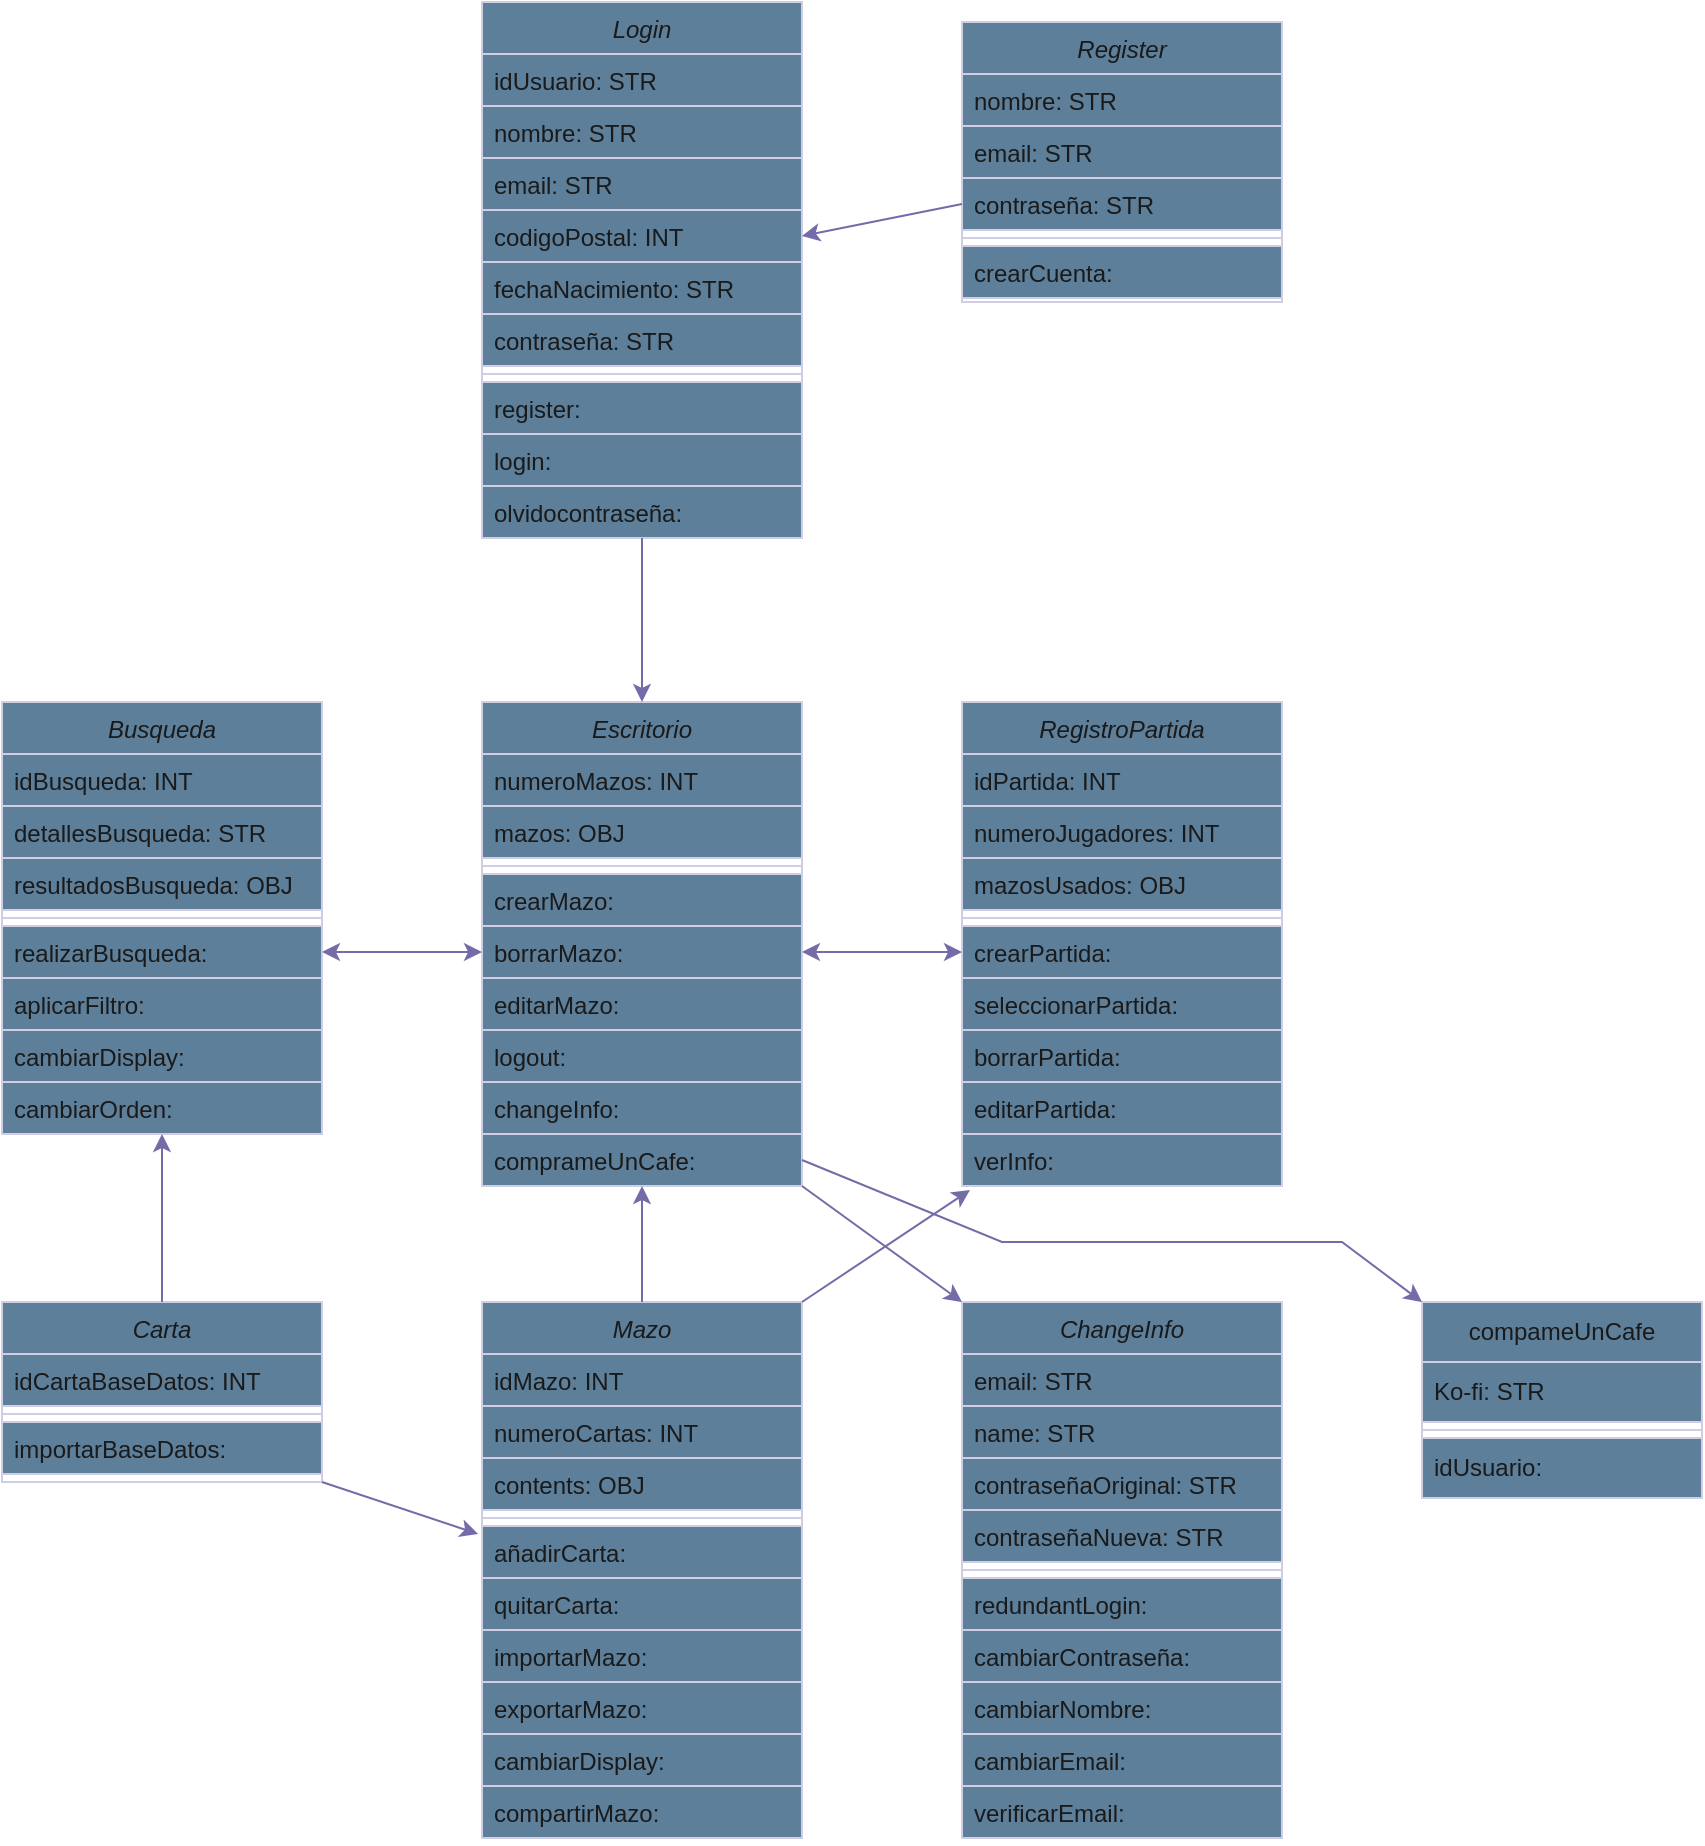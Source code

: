 <mxfile version="24.2.3" type="device">
  <diagram id="C5RBs43oDa-KdzZeNtuy" name="Page-1">
    <mxGraphModel dx="2868" dy="2677" grid="1" gridSize="10" guides="1" tooltips="1" connect="1" arrows="1" fold="1" page="1" pageScale="1" pageWidth="827" pageHeight="1169" math="0" shadow="0">
      <root>
        <mxCell id="WIyWlLk6GJQsqaUBKTNV-0" />
        <mxCell id="WIyWlLk6GJQsqaUBKTNV-1" parent="WIyWlLk6GJQsqaUBKTNV-0" />
        <mxCell id="zkfFHV4jXpPFQw0GAbJ--0" value="Mazo" style="swimlane;fontStyle=2;align=center;verticalAlign=top;childLayout=stackLayout;horizontal=1;startSize=26;horizontalStack=0;resizeParent=1;resizeLast=0;collapsible=1;marginBottom=0;rounded=0;shadow=0;strokeWidth=1;fillColor=#5D7F99;strokeColor=#D0CEE2;labelBackgroundColor=none;fontColor=#1A1A1A;" parent="WIyWlLk6GJQsqaUBKTNV-1" vertex="1">
          <mxGeometry x="330" y="640" width="160" height="268" as="geometry">
            <mxRectangle x="230" y="140" width="160" height="26" as="alternateBounds" />
          </mxGeometry>
        </mxCell>
        <mxCell id="zkfFHV4jXpPFQw0GAbJ--1" value="idMazo: INT" style="text;align=left;verticalAlign=top;spacingLeft=4;spacingRight=4;overflow=hidden;rotatable=0;points=[[0,0.5],[1,0.5]];portConstraint=eastwest;fillColor=#5D7F99;strokeColor=#D0CEE2;labelBackgroundColor=none;fontColor=#1A1A1A;" parent="zkfFHV4jXpPFQw0GAbJ--0" vertex="1">
          <mxGeometry y="26" width="160" height="26" as="geometry" />
        </mxCell>
        <mxCell id="zkfFHV4jXpPFQw0GAbJ--2" value="numeroCartas: INT" style="text;align=left;verticalAlign=top;spacingLeft=4;spacingRight=4;overflow=hidden;rotatable=0;points=[[0,0.5],[1,0.5]];portConstraint=eastwest;rounded=0;shadow=0;html=0;fillColor=#5D7F99;strokeColor=#D0CEE2;labelBackgroundColor=none;fontColor=#1A1A1A;" parent="zkfFHV4jXpPFQw0GAbJ--0" vertex="1">
          <mxGeometry y="52" width="160" height="26" as="geometry" />
        </mxCell>
        <mxCell id="zkfFHV4jXpPFQw0GAbJ--3" value="contents: OBJ" style="text;align=left;verticalAlign=top;spacingLeft=4;spacingRight=4;overflow=hidden;rotatable=0;points=[[0,0.5],[1,0.5]];portConstraint=eastwest;rounded=0;shadow=0;html=0;fillColor=#5D7F99;strokeColor=#D0CEE2;labelBackgroundColor=none;fontColor=#1A1A1A;" parent="zkfFHV4jXpPFQw0GAbJ--0" vertex="1">
          <mxGeometry y="78" width="160" height="26" as="geometry" />
        </mxCell>
        <mxCell id="zkfFHV4jXpPFQw0GAbJ--4" value="" style="line;html=1;strokeWidth=1;align=left;verticalAlign=middle;spacingTop=-1;spacingLeft=3;spacingRight=3;rotatable=0;labelPosition=right;points=[];portConstraint=eastwest;fillColor=#5D7F99;strokeColor=#D0CEE2;labelBackgroundColor=none;fontColor=#1A1A1A;" parent="zkfFHV4jXpPFQw0GAbJ--0" vertex="1">
          <mxGeometry y="104" width="160" height="8" as="geometry" />
        </mxCell>
        <mxCell id="zkfFHV4jXpPFQw0GAbJ--5" value="añadirCarta:" style="text;align=left;verticalAlign=top;spacingLeft=4;spacingRight=4;overflow=hidden;rotatable=0;points=[[0,0.5],[1,0.5]];portConstraint=eastwest;fillColor=#5D7F99;strokeColor=#D0CEE2;labelBackgroundColor=none;fontColor=#1A1A1A;" parent="zkfFHV4jXpPFQw0GAbJ--0" vertex="1">
          <mxGeometry y="112" width="160" height="26" as="geometry" />
        </mxCell>
        <mxCell id="wB-k15aMwHKigQuT_sCs-35" value="quitarCarta:" style="text;align=left;verticalAlign=top;spacingLeft=4;spacingRight=4;overflow=hidden;rotatable=0;points=[[0,0.5],[1,0.5]];portConstraint=eastwest;fillColor=#5D7F99;strokeColor=#D0CEE2;labelBackgroundColor=none;fontColor=#1A1A1A;" vertex="1" parent="zkfFHV4jXpPFQw0GAbJ--0">
          <mxGeometry y="138" width="160" height="26" as="geometry" />
        </mxCell>
        <mxCell id="wB-k15aMwHKigQuT_sCs-36" value="importarMazo:" style="text;align=left;verticalAlign=top;spacingLeft=4;spacingRight=4;overflow=hidden;rotatable=0;points=[[0,0.5],[1,0.5]];portConstraint=eastwest;fillColor=#5D7F99;strokeColor=#D0CEE2;labelBackgroundColor=none;fontColor=#1A1A1A;" vertex="1" parent="zkfFHV4jXpPFQw0GAbJ--0">
          <mxGeometry y="164" width="160" height="26" as="geometry" />
        </mxCell>
        <mxCell id="wB-k15aMwHKigQuT_sCs-37" value="exportarMazo:" style="text;align=left;verticalAlign=top;spacingLeft=4;spacingRight=4;overflow=hidden;rotatable=0;points=[[0,0.5],[1,0.5]];portConstraint=eastwest;fillColor=#5D7F99;strokeColor=#D0CEE2;labelBackgroundColor=none;fontColor=#1A1A1A;" vertex="1" parent="zkfFHV4jXpPFQw0GAbJ--0">
          <mxGeometry y="190" width="160" height="26" as="geometry" />
        </mxCell>
        <mxCell id="wB-k15aMwHKigQuT_sCs-38" value="cambiarDisplay:" style="text;align=left;verticalAlign=top;spacingLeft=4;spacingRight=4;overflow=hidden;rotatable=0;points=[[0,0.5],[1,0.5]];portConstraint=eastwest;fillColor=#5D7F99;strokeColor=#D0CEE2;labelBackgroundColor=none;fontColor=#1A1A1A;" vertex="1" parent="zkfFHV4jXpPFQw0GAbJ--0">
          <mxGeometry y="216" width="160" height="26" as="geometry" />
        </mxCell>
        <mxCell id="wB-k15aMwHKigQuT_sCs-116" value="compartirMazo:" style="text;align=left;verticalAlign=top;spacingLeft=4;spacingRight=4;overflow=hidden;rotatable=0;points=[[0,0.5],[1,0.5]];portConstraint=eastwest;fillColor=#5D7F99;strokeColor=#D0CEE2;labelBackgroundColor=none;fontColor=#1A1A1A;" vertex="1" parent="zkfFHV4jXpPFQw0GAbJ--0">
          <mxGeometry y="242" width="160" height="26" as="geometry" />
        </mxCell>
        <mxCell id="wB-k15aMwHKigQuT_sCs-0" value="Login" style="swimlane;fontStyle=2;align=center;verticalAlign=top;childLayout=stackLayout;horizontal=1;startSize=26;horizontalStack=0;resizeParent=1;resizeLast=0;collapsible=1;marginBottom=0;rounded=0;shadow=0;strokeWidth=1;fillColor=#5D7F99;strokeColor=#D0CEE2;labelBackgroundColor=none;fontColor=#1A1A1A;" vertex="1" parent="WIyWlLk6GJQsqaUBKTNV-1">
          <mxGeometry x="330" y="-10" width="160" height="268" as="geometry">
            <mxRectangle x="230" y="140" width="160" height="26" as="alternateBounds" />
          </mxGeometry>
        </mxCell>
        <mxCell id="wB-k15aMwHKigQuT_sCs-1" value="idUsuario: STR" style="text;align=left;verticalAlign=top;spacingLeft=4;spacingRight=4;overflow=hidden;rotatable=0;points=[[0,0.5],[1,0.5]];portConstraint=eastwest;fillColor=#5D7F99;strokeColor=#D0CEE2;labelBackgroundColor=none;fontColor=#1A1A1A;" vertex="1" parent="wB-k15aMwHKigQuT_sCs-0">
          <mxGeometry y="26" width="160" height="26" as="geometry" />
        </mxCell>
        <mxCell id="wB-k15aMwHKigQuT_sCs-125" value="nombre: STR" style="text;align=left;verticalAlign=top;spacingLeft=4;spacingRight=4;overflow=hidden;rotatable=0;points=[[0,0.5],[1,0.5]];portConstraint=eastwest;fillColor=#5D7F99;strokeColor=#D0CEE2;labelBackgroundColor=none;fontColor=#1A1A1A;" vertex="1" parent="wB-k15aMwHKigQuT_sCs-0">
          <mxGeometry y="52" width="160" height="26" as="geometry" />
        </mxCell>
        <mxCell id="wB-k15aMwHKigQuT_sCs-96" value="email: STR" style="text;align=left;verticalAlign=top;spacingLeft=4;spacingRight=4;overflow=hidden;rotatable=0;points=[[0,0.5],[1,0.5]];portConstraint=eastwest;fillColor=#5D7F99;strokeColor=#D0CEE2;labelBackgroundColor=none;fontColor=#1A1A1A;" vertex="1" parent="wB-k15aMwHKigQuT_sCs-0">
          <mxGeometry y="78" width="160" height="26" as="geometry" />
        </mxCell>
        <mxCell id="wB-k15aMwHKigQuT_sCs-113" value="codigoPostal: INT" style="text;align=left;verticalAlign=top;spacingLeft=4;spacingRight=4;overflow=hidden;rotatable=0;points=[[0,0.5],[1,0.5]];portConstraint=eastwest;rounded=0;shadow=0;html=0;fillColor=#5D7F99;strokeColor=#D0CEE2;labelBackgroundColor=none;fontColor=#1A1A1A;" vertex="1" parent="wB-k15aMwHKigQuT_sCs-0">
          <mxGeometry y="104" width="160" height="26" as="geometry" />
        </mxCell>
        <mxCell id="wB-k15aMwHKigQuT_sCs-114" value="fechaNacimiento: STR" style="text;align=left;verticalAlign=top;spacingLeft=4;spacingRight=4;overflow=hidden;rotatable=0;points=[[0,0.5],[1,0.5]];portConstraint=eastwest;rounded=0;shadow=0;html=0;fillColor=#5D7F99;strokeColor=#D0CEE2;labelBackgroundColor=none;fontColor=#1A1A1A;" vertex="1" parent="wB-k15aMwHKigQuT_sCs-0">
          <mxGeometry y="130" width="160" height="26" as="geometry" />
        </mxCell>
        <mxCell id="wB-k15aMwHKigQuT_sCs-2" value="contraseña: STR" style="text;align=left;verticalAlign=top;spacingLeft=4;spacingRight=4;overflow=hidden;rotatable=0;points=[[0,0.5],[1,0.5]];portConstraint=eastwest;rounded=0;shadow=0;html=0;fillColor=#5D7F99;strokeColor=#D0CEE2;labelBackgroundColor=none;fontColor=#1A1A1A;" vertex="1" parent="wB-k15aMwHKigQuT_sCs-0">
          <mxGeometry y="156" width="160" height="26" as="geometry" />
        </mxCell>
        <mxCell id="wB-k15aMwHKigQuT_sCs-4" value="" style="line;html=1;strokeWidth=1;align=left;verticalAlign=middle;spacingTop=-1;spacingLeft=3;spacingRight=3;rotatable=0;labelPosition=right;points=[];portConstraint=eastwest;fillColor=#5D7F99;strokeColor=#D0CEE2;labelBackgroundColor=none;fontColor=#1A1A1A;" vertex="1" parent="wB-k15aMwHKigQuT_sCs-0">
          <mxGeometry y="182" width="160" height="8" as="geometry" />
        </mxCell>
        <mxCell id="wB-k15aMwHKigQuT_sCs-5" value="register:" style="text;align=left;verticalAlign=top;spacingLeft=4;spacingRight=4;overflow=hidden;rotatable=0;points=[[0,0.5],[1,0.5]];portConstraint=eastwest;fillColor=#5D7F99;strokeColor=#D0CEE2;labelBackgroundColor=none;fontColor=#1A1A1A;" vertex="1" parent="wB-k15aMwHKigQuT_sCs-0">
          <mxGeometry y="190" width="160" height="26" as="geometry" />
        </mxCell>
        <mxCell id="wB-k15aMwHKigQuT_sCs-32" value="login:" style="text;align=left;verticalAlign=top;spacingLeft=4;spacingRight=4;overflow=hidden;rotatable=0;points=[[0,0.5],[1,0.5]];portConstraint=eastwest;fillColor=#5D7F99;strokeColor=#D0CEE2;labelBackgroundColor=none;fontColor=#1A1A1A;" vertex="1" parent="wB-k15aMwHKigQuT_sCs-0">
          <mxGeometry y="216" width="160" height="26" as="geometry" />
        </mxCell>
        <mxCell id="wB-k15aMwHKigQuT_sCs-93" value="olvidocontraseña:" style="text;align=left;verticalAlign=top;spacingLeft=4;spacingRight=4;overflow=hidden;rotatable=0;points=[[0,0.5],[1,0.5]];portConstraint=eastwest;fillColor=#5D7F99;strokeColor=#D0CEE2;labelBackgroundColor=none;fontColor=#1A1A1A;" vertex="1" parent="wB-k15aMwHKigQuT_sCs-0">
          <mxGeometry y="242" width="160" height="26" as="geometry" />
        </mxCell>
        <mxCell id="wB-k15aMwHKigQuT_sCs-6" value="Escritorio" style="swimlane;fontStyle=2;align=center;verticalAlign=top;childLayout=stackLayout;horizontal=1;startSize=26;horizontalStack=0;resizeParent=1;resizeLast=0;collapsible=1;marginBottom=0;rounded=0;shadow=0;strokeWidth=1;fillColor=#5D7F99;strokeColor=#D0CEE2;labelBackgroundColor=none;fontColor=#1A1A1A;" vertex="1" parent="WIyWlLk6GJQsqaUBKTNV-1">
          <mxGeometry x="330" y="340" width="160" height="242" as="geometry">
            <mxRectangle x="230" y="140" width="160" height="26" as="alternateBounds" />
          </mxGeometry>
        </mxCell>
        <mxCell id="wB-k15aMwHKigQuT_sCs-7" value="numeroMazos: INT" style="text;align=left;verticalAlign=top;spacingLeft=4;spacingRight=4;overflow=hidden;rotatable=0;points=[[0,0.5],[1,0.5]];portConstraint=eastwest;fillColor=#5D7F99;strokeColor=#D0CEE2;labelBackgroundColor=none;fontColor=#1A1A1A;" vertex="1" parent="wB-k15aMwHKigQuT_sCs-6">
          <mxGeometry y="26" width="160" height="26" as="geometry" />
        </mxCell>
        <mxCell id="wB-k15aMwHKigQuT_sCs-9" value="mazos: OBJ" style="text;align=left;verticalAlign=top;spacingLeft=4;spacingRight=4;overflow=hidden;rotatable=0;points=[[0,0.5],[1,0.5]];portConstraint=eastwest;rounded=0;shadow=0;html=0;fillColor=#5D7F99;strokeColor=#D0CEE2;labelBackgroundColor=none;fontColor=#1A1A1A;" vertex="1" parent="wB-k15aMwHKigQuT_sCs-6">
          <mxGeometry y="52" width="160" height="26" as="geometry" />
        </mxCell>
        <mxCell id="wB-k15aMwHKigQuT_sCs-10" value="" style="line;html=1;strokeWidth=1;align=left;verticalAlign=middle;spacingTop=-1;spacingLeft=3;spacingRight=3;rotatable=0;labelPosition=right;points=[];portConstraint=eastwest;fillColor=#5D7F99;strokeColor=#D0CEE2;labelBackgroundColor=none;fontColor=#1A1A1A;" vertex="1" parent="wB-k15aMwHKigQuT_sCs-6">
          <mxGeometry y="78" width="160" height="8" as="geometry" />
        </mxCell>
        <mxCell id="wB-k15aMwHKigQuT_sCs-11" value="crearMazo:" style="text;align=left;verticalAlign=top;spacingLeft=4;spacingRight=4;overflow=hidden;rotatable=0;points=[[0,0.5],[1,0.5]];portConstraint=eastwest;fillColor=#5D7F99;strokeColor=#D0CEE2;labelBackgroundColor=none;fontColor=#1A1A1A;" vertex="1" parent="wB-k15aMwHKigQuT_sCs-6">
          <mxGeometry y="86" width="160" height="26" as="geometry" />
        </mxCell>
        <mxCell id="wB-k15aMwHKigQuT_sCs-33" value="borrarMazo:" style="text;align=left;verticalAlign=top;spacingLeft=4;spacingRight=4;overflow=hidden;rotatable=0;points=[[0,0.5],[1,0.5]];portConstraint=eastwest;fillColor=#5D7F99;strokeColor=#D0CEE2;labelBackgroundColor=none;fontColor=#1A1A1A;" vertex="1" parent="wB-k15aMwHKigQuT_sCs-6">
          <mxGeometry y="112" width="160" height="26" as="geometry" />
        </mxCell>
        <mxCell id="wB-k15aMwHKigQuT_sCs-34" value="editarMazo:" style="text;align=left;verticalAlign=top;spacingLeft=4;spacingRight=4;overflow=hidden;rotatable=0;points=[[0,0.5],[1,0.5]];portConstraint=eastwest;fillColor=#5D7F99;strokeColor=#D0CEE2;labelBackgroundColor=none;fontColor=#1A1A1A;" vertex="1" parent="wB-k15aMwHKigQuT_sCs-6">
          <mxGeometry y="138" width="160" height="26" as="geometry" />
        </mxCell>
        <mxCell id="wB-k15aMwHKigQuT_sCs-57" value="logout:" style="text;align=left;verticalAlign=top;spacingLeft=4;spacingRight=4;overflow=hidden;rotatable=0;points=[[0,0.5],[1,0.5]];portConstraint=eastwest;fillColor=#5D7F99;strokeColor=#D0CEE2;labelBackgroundColor=none;fontColor=#1A1A1A;" vertex="1" parent="wB-k15aMwHKigQuT_sCs-6">
          <mxGeometry y="164" width="160" height="26" as="geometry" />
        </mxCell>
        <mxCell id="wB-k15aMwHKigQuT_sCs-67" value="changeInfo:" style="text;align=left;verticalAlign=top;spacingLeft=4;spacingRight=4;overflow=hidden;rotatable=0;points=[[0,0.5],[1,0.5]];portConstraint=eastwest;fillColor=#5D7F99;strokeColor=#D0CEE2;labelBackgroundColor=none;fontColor=#1A1A1A;" vertex="1" parent="wB-k15aMwHKigQuT_sCs-6">
          <mxGeometry y="190" width="160" height="26" as="geometry" />
        </mxCell>
        <mxCell id="wB-k15aMwHKigQuT_sCs-123" value="comprameUnCafe:" style="text;align=left;verticalAlign=top;spacingLeft=4;spacingRight=4;overflow=hidden;rotatable=0;points=[[0,0.5],[1,0.5]];portConstraint=eastwest;fillColor=#5D7F99;strokeColor=#D0CEE2;labelBackgroundColor=none;fontColor=#1A1A1A;" vertex="1" parent="wB-k15aMwHKigQuT_sCs-6">
          <mxGeometry y="216" width="160" height="26" as="geometry" />
        </mxCell>
        <mxCell id="wB-k15aMwHKigQuT_sCs-12" value="Carta" style="swimlane;fontStyle=2;align=center;verticalAlign=top;childLayout=stackLayout;horizontal=1;startSize=26;horizontalStack=0;resizeParent=1;resizeLast=0;collapsible=1;marginBottom=0;rounded=0;shadow=0;strokeWidth=1;fillColor=#5D7F99;strokeColor=#D0CEE2;labelBackgroundColor=none;fontColor=#1A1A1A;" vertex="1" parent="WIyWlLk6GJQsqaUBKTNV-1">
          <mxGeometry x="90" y="640" width="160" height="90" as="geometry">
            <mxRectangle x="230" y="140" width="160" height="26" as="alternateBounds" />
          </mxGeometry>
        </mxCell>
        <mxCell id="wB-k15aMwHKigQuT_sCs-13" value="idCartaBaseDatos: INT" style="text;align=left;verticalAlign=top;spacingLeft=4;spacingRight=4;overflow=hidden;rotatable=0;points=[[0,0.5],[1,0.5]];portConstraint=eastwest;fillColor=#5D7F99;strokeColor=#D0CEE2;labelBackgroundColor=none;fontColor=#1A1A1A;" vertex="1" parent="wB-k15aMwHKigQuT_sCs-12">
          <mxGeometry y="26" width="160" height="26" as="geometry" />
        </mxCell>
        <mxCell id="wB-k15aMwHKigQuT_sCs-16" value="" style="line;html=1;strokeWidth=1;align=left;verticalAlign=middle;spacingTop=-1;spacingLeft=3;spacingRight=3;rotatable=0;labelPosition=right;points=[];portConstraint=eastwest;fillColor=#5D7F99;strokeColor=#D0CEE2;labelBackgroundColor=none;fontColor=#1A1A1A;" vertex="1" parent="wB-k15aMwHKigQuT_sCs-12">
          <mxGeometry y="52" width="160" height="8" as="geometry" />
        </mxCell>
        <mxCell id="wB-k15aMwHKigQuT_sCs-51" value="importarBaseDatos:" style="text;align=left;verticalAlign=top;spacingLeft=4;spacingRight=4;overflow=hidden;rotatable=0;points=[[0,0.5],[1,0.5]];portConstraint=eastwest;rounded=0;shadow=0;html=0;fillColor=#5D7F99;strokeColor=#D0CEE2;labelBackgroundColor=none;fontColor=#1A1A1A;" vertex="1" parent="wB-k15aMwHKigQuT_sCs-12">
          <mxGeometry y="60" width="160" height="26" as="geometry" />
        </mxCell>
        <mxCell id="wB-k15aMwHKigQuT_sCs-18" value="Busqueda" style="swimlane;fontStyle=2;align=center;verticalAlign=top;childLayout=stackLayout;horizontal=1;startSize=26;horizontalStack=0;resizeParent=1;resizeLast=0;collapsible=1;marginBottom=0;rounded=0;shadow=0;strokeWidth=1;fillColor=#5D7F99;strokeColor=#D0CEE2;labelBackgroundColor=none;fontColor=#1A1A1A;" vertex="1" parent="WIyWlLk6GJQsqaUBKTNV-1">
          <mxGeometry x="90" y="340" width="160" height="216" as="geometry">
            <mxRectangle x="230" y="140" width="160" height="26" as="alternateBounds" />
          </mxGeometry>
        </mxCell>
        <mxCell id="wB-k15aMwHKigQuT_sCs-19" value="idBusqueda: INT" style="text;align=left;verticalAlign=top;spacingLeft=4;spacingRight=4;overflow=hidden;rotatable=0;points=[[0,0.5],[1,0.5]];portConstraint=eastwest;fillColor=#5D7F99;strokeColor=#D0CEE2;labelBackgroundColor=none;fontColor=#1A1A1A;" vertex="1" parent="wB-k15aMwHKigQuT_sCs-18">
          <mxGeometry y="26" width="160" height="26" as="geometry" />
        </mxCell>
        <mxCell id="wB-k15aMwHKigQuT_sCs-20" value="detallesBusqueda: STR" style="text;align=left;verticalAlign=top;spacingLeft=4;spacingRight=4;overflow=hidden;rotatable=0;points=[[0,0.5],[1,0.5]];portConstraint=eastwest;rounded=0;shadow=0;html=0;fillColor=#5D7F99;strokeColor=#D0CEE2;labelBackgroundColor=none;fontColor=#1A1A1A;" vertex="1" parent="wB-k15aMwHKigQuT_sCs-18">
          <mxGeometry y="52" width="160" height="26" as="geometry" />
        </mxCell>
        <mxCell id="wB-k15aMwHKigQuT_sCs-21" value="resultadosBusqueda: OBJ" style="text;align=left;verticalAlign=top;spacingLeft=4;spacingRight=4;overflow=hidden;rotatable=0;points=[[0,0.5],[1,0.5]];portConstraint=eastwest;rounded=0;shadow=0;html=0;fillColor=#5D7F99;strokeColor=#D0CEE2;labelBackgroundColor=none;fontColor=#1A1A1A;" vertex="1" parent="wB-k15aMwHKigQuT_sCs-18">
          <mxGeometry y="78" width="160" height="26" as="geometry" />
        </mxCell>
        <mxCell id="wB-k15aMwHKigQuT_sCs-22" value="" style="line;html=1;strokeWidth=1;align=left;verticalAlign=middle;spacingTop=-1;spacingLeft=3;spacingRight=3;rotatable=0;labelPosition=right;points=[];portConstraint=eastwest;fillColor=#5D7F99;strokeColor=#D0CEE2;labelBackgroundColor=none;fontColor=#1A1A1A;" vertex="1" parent="wB-k15aMwHKigQuT_sCs-18">
          <mxGeometry y="104" width="160" height="8" as="geometry" />
        </mxCell>
        <mxCell id="wB-k15aMwHKigQuT_sCs-23" value="realizarBusqueda:" style="text;align=left;verticalAlign=top;spacingLeft=4;spacingRight=4;overflow=hidden;rotatable=0;points=[[0,0.5],[1,0.5]];portConstraint=eastwest;fillColor=#5D7F99;strokeColor=#D0CEE2;labelBackgroundColor=none;fontColor=#1A1A1A;" vertex="1" parent="wB-k15aMwHKigQuT_sCs-18">
          <mxGeometry y="112" width="160" height="26" as="geometry" />
        </mxCell>
        <mxCell id="wB-k15aMwHKigQuT_sCs-53" value="aplicarFiltro:" style="text;align=left;verticalAlign=top;spacingLeft=4;spacingRight=4;overflow=hidden;rotatable=0;points=[[0,0.5],[1,0.5]];portConstraint=eastwest;fillColor=#5D7F99;strokeColor=#D0CEE2;labelBackgroundColor=none;fontColor=#1A1A1A;" vertex="1" parent="wB-k15aMwHKigQuT_sCs-18">
          <mxGeometry y="138" width="160" height="26" as="geometry" />
        </mxCell>
        <mxCell id="wB-k15aMwHKigQuT_sCs-54" value="cambiarDisplay:" style="text;align=left;verticalAlign=top;spacingLeft=4;spacingRight=4;overflow=hidden;rotatable=0;points=[[0,0.5],[1,0.5]];portConstraint=eastwest;fillColor=#5D7F99;strokeColor=#D0CEE2;labelBackgroundColor=none;fontColor=#1A1A1A;" vertex="1" parent="wB-k15aMwHKigQuT_sCs-18">
          <mxGeometry y="164" width="160" height="26" as="geometry" />
        </mxCell>
        <mxCell id="wB-k15aMwHKigQuT_sCs-55" value="cambiarOrden:" style="text;align=left;verticalAlign=top;spacingLeft=4;spacingRight=4;overflow=hidden;rotatable=0;points=[[0,0.5],[1,0.5]];portConstraint=eastwest;fillColor=#5D7F99;strokeColor=#D0CEE2;labelBackgroundColor=none;fontColor=#1A1A1A;" vertex="1" parent="wB-k15aMwHKigQuT_sCs-18">
          <mxGeometry y="190" width="160" height="26" as="geometry" />
        </mxCell>
        <mxCell id="wB-k15aMwHKigQuT_sCs-24" value="RegistroPartida" style="swimlane;fontStyle=2;align=center;verticalAlign=top;childLayout=stackLayout;horizontal=1;startSize=26;horizontalStack=0;resizeParent=1;resizeLast=0;collapsible=1;marginBottom=0;rounded=0;shadow=0;strokeWidth=1;fillColor=#5D7F99;strokeColor=#D0CEE2;labelBackgroundColor=none;fontColor=#1A1A1A;" vertex="1" parent="WIyWlLk6GJQsqaUBKTNV-1">
          <mxGeometry x="570" y="340" width="160" height="242" as="geometry">
            <mxRectangle x="230" y="140" width="160" height="26" as="alternateBounds" />
          </mxGeometry>
        </mxCell>
        <mxCell id="wB-k15aMwHKigQuT_sCs-25" value="idPartida: INT" style="text;align=left;verticalAlign=top;spacingLeft=4;spacingRight=4;overflow=hidden;rotatable=0;points=[[0,0.5],[1,0.5]];portConstraint=eastwest;fillColor=#5D7F99;strokeColor=#D0CEE2;labelBackgroundColor=none;fontColor=#1A1A1A;" vertex="1" parent="wB-k15aMwHKigQuT_sCs-24">
          <mxGeometry y="26" width="160" height="26" as="geometry" />
        </mxCell>
        <mxCell id="wB-k15aMwHKigQuT_sCs-26" value="numeroJugadores: INT" style="text;align=left;verticalAlign=top;spacingLeft=4;spacingRight=4;overflow=hidden;rotatable=0;points=[[0,0.5],[1,0.5]];portConstraint=eastwest;rounded=0;shadow=0;html=0;fillColor=#5D7F99;strokeColor=#D0CEE2;labelBackgroundColor=none;fontColor=#1A1A1A;" vertex="1" parent="wB-k15aMwHKigQuT_sCs-24">
          <mxGeometry y="52" width="160" height="26" as="geometry" />
        </mxCell>
        <mxCell id="wB-k15aMwHKigQuT_sCs-27" value="mazosUsados: OBJ" style="text;align=left;verticalAlign=top;spacingLeft=4;spacingRight=4;overflow=hidden;rotatable=0;points=[[0,0.5],[1,0.5]];portConstraint=eastwest;rounded=0;shadow=0;html=0;fillColor=#5D7F99;strokeColor=#D0CEE2;labelBackgroundColor=none;fontColor=#1A1A1A;" vertex="1" parent="wB-k15aMwHKigQuT_sCs-24">
          <mxGeometry y="78" width="160" height="26" as="geometry" />
        </mxCell>
        <mxCell id="wB-k15aMwHKigQuT_sCs-28" value="" style="line;html=1;strokeWidth=1;align=left;verticalAlign=middle;spacingTop=-1;spacingLeft=3;spacingRight=3;rotatable=0;labelPosition=right;points=[];portConstraint=eastwest;fillColor=#5D7F99;strokeColor=#D0CEE2;labelBackgroundColor=none;fontColor=#1A1A1A;" vertex="1" parent="wB-k15aMwHKigQuT_sCs-24">
          <mxGeometry y="104" width="160" height="8" as="geometry" />
        </mxCell>
        <mxCell id="wB-k15aMwHKigQuT_sCs-29" value="crearPartida:" style="text;align=left;verticalAlign=top;spacingLeft=4;spacingRight=4;overflow=hidden;rotatable=0;points=[[0,0.5],[1,0.5]];portConstraint=eastwest;fillColor=#5D7F99;strokeColor=#D0CEE2;labelBackgroundColor=none;fontColor=#1A1A1A;" vertex="1" parent="wB-k15aMwHKigQuT_sCs-24">
          <mxGeometry y="112" width="160" height="26" as="geometry" />
        </mxCell>
        <mxCell id="wB-k15aMwHKigQuT_sCs-112" value="seleccionarPartida:" style="text;align=left;verticalAlign=top;spacingLeft=4;spacingRight=4;overflow=hidden;rotatable=0;points=[[0,0.5],[1,0.5]];portConstraint=eastwest;fillColor=#5D7F99;strokeColor=#D0CEE2;labelBackgroundColor=none;fontColor=#1A1A1A;" vertex="1" parent="wB-k15aMwHKigQuT_sCs-24">
          <mxGeometry y="138" width="160" height="26" as="geometry" />
        </mxCell>
        <mxCell id="wB-k15aMwHKigQuT_sCs-39" value="borrarPartida:" style="text;align=left;verticalAlign=top;spacingLeft=4;spacingRight=4;overflow=hidden;rotatable=0;points=[[0,0.5],[1,0.5]];portConstraint=eastwest;fillColor=#5D7F99;strokeColor=#D0CEE2;labelBackgroundColor=none;fontColor=#1A1A1A;" vertex="1" parent="wB-k15aMwHKigQuT_sCs-24">
          <mxGeometry y="164" width="160" height="26" as="geometry" />
        </mxCell>
        <mxCell id="wB-k15aMwHKigQuT_sCs-40" value="editarPartida:" style="text;align=left;verticalAlign=top;spacingLeft=4;spacingRight=4;overflow=hidden;rotatable=0;points=[[0,0.5],[1,0.5]];portConstraint=eastwest;fillColor=#5D7F99;strokeColor=#D0CEE2;labelBackgroundColor=none;fontColor=#1A1A1A;" vertex="1" parent="wB-k15aMwHKigQuT_sCs-24">
          <mxGeometry y="190" width="160" height="26" as="geometry" />
        </mxCell>
        <mxCell id="wB-k15aMwHKigQuT_sCs-41" value="verInfo:" style="text;align=left;verticalAlign=top;spacingLeft=4;spacingRight=4;overflow=hidden;rotatable=0;points=[[0,0.5],[1,0.5]];portConstraint=eastwest;fillColor=#5D7F99;strokeColor=#D0CEE2;labelBackgroundColor=none;fontColor=#1A1A1A;" vertex="1" parent="wB-k15aMwHKigQuT_sCs-24">
          <mxGeometry y="216" width="160" height="26" as="geometry" />
        </mxCell>
        <mxCell id="wB-k15aMwHKigQuT_sCs-68" value="" style="endArrow=classic;startArrow=classic;html=1;rounded=0;entryX=0;entryY=0.5;entryDx=0;entryDy=0;exitX=1;exitY=0.5;exitDx=0;exitDy=0;strokeColor=#736CA8;labelBackgroundColor=none;fontColor=default;" edge="1" parent="WIyWlLk6GJQsqaUBKTNV-1" source="wB-k15aMwHKigQuT_sCs-23" target="wB-k15aMwHKigQuT_sCs-33">
          <mxGeometry width="50" height="50" relative="1" as="geometry">
            <mxPoint x="360" y="540" as="sourcePoint" />
            <mxPoint x="410" y="490" as="targetPoint" />
          </mxGeometry>
        </mxCell>
        <mxCell id="wB-k15aMwHKigQuT_sCs-69" value="" style="endArrow=classic;startArrow=classic;html=1;rounded=0;entryX=0;entryY=0.5;entryDx=0;entryDy=0;exitX=1;exitY=0.5;exitDx=0;exitDy=0;strokeColor=#736CA8;labelBackgroundColor=none;fontColor=default;" edge="1" parent="WIyWlLk6GJQsqaUBKTNV-1" source="wB-k15aMwHKigQuT_sCs-33" target="wB-k15aMwHKigQuT_sCs-29">
          <mxGeometry width="50" height="50" relative="1" as="geometry">
            <mxPoint x="360" y="540" as="sourcePoint" />
            <mxPoint x="410" y="490" as="targetPoint" />
          </mxGeometry>
        </mxCell>
        <mxCell id="wB-k15aMwHKigQuT_sCs-70" value="" style="endArrow=classic;html=1;rounded=0;entryX=0.5;entryY=0;entryDx=0;entryDy=0;exitX=0.5;exitY=1;exitDx=0;exitDy=0;strokeColor=#736CA8;labelBackgroundColor=none;fontColor=default;" edge="1" parent="WIyWlLk6GJQsqaUBKTNV-1" source="wB-k15aMwHKigQuT_sCs-0" target="wB-k15aMwHKigQuT_sCs-6">
          <mxGeometry width="50" height="50" relative="1" as="geometry">
            <mxPoint x="410" y="290" as="sourcePoint" />
            <mxPoint x="410" y="490" as="targetPoint" />
          </mxGeometry>
        </mxCell>
        <mxCell id="wB-k15aMwHKigQuT_sCs-71" value="" style="endArrow=classic;html=1;rounded=0;exitX=0.5;exitY=0;exitDx=0;exitDy=0;entryX=0.5;entryY=1;entryDx=0;entryDy=0;strokeColor=#736CA8;labelBackgroundColor=none;fontColor=default;" edge="1" parent="WIyWlLk6GJQsqaUBKTNV-1" source="zkfFHV4jXpPFQw0GAbJ--0" target="wB-k15aMwHKigQuT_sCs-6">
          <mxGeometry width="50" height="50" relative="1" as="geometry">
            <mxPoint x="360" y="600" as="sourcePoint" />
            <mxPoint x="400" y="570" as="targetPoint" />
          </mxGeometry>
        </mxCell>
        <mxCell id="wB-k15aMwHKigQuT_sCs-72" value="" style="endArrow=classic;html=1;rounded=0;exitX=0.5;exitY=0;exitDx=0;exitDy=0;entryX=0.5;entryY=1;entryDx=0;entryDy=0;strokeColor=#736CA8;labelBackgroundColor=none;fontColor=default;" edge="1" parent="WIyWlLk6GJQsqaUBKTNV-1" source="wB-k15aMwHKigQuT_sCs-12" target="wB-k15aMwHKigQuT_sCs-18">
          <mxGeometry width="50" height="50" relative="1" as="geometry">
            <mxPoint x="330" y="600" as="sourcePoint" />
            <mxPoint x="380" y="550" as="targetPoint" />
          </mxGeometry>
        </mxCell>
        <mxCell id="wB-k15aMwHKigQuT_sCs-73" value="" style="endArrow=classic;html=1;rounded=0;exitX=1;exitY=1;exitDx=0;exitDy=0;entryX=-0.012;entryY=0.154;entryDx=0;entryDy=0;entryPerimeter=0;strokeColor=#736CA8;labelBackgroundColor=none;fontColor=default;" edge="1" parent="WIyWlLk6GJQsqaUBKTNV-1" source="wB-k15aMwHKigQuT_sCs-12" target="zkfFHV4jXpPFQw0GAbJ--5">
          <mxGeometry width="50" height="50" relative="1" as="geometry">
            <mxPoint x="284" y="732" as="sourcePoint" />
            <mxPoint x="414" y="591" as="targetPoint" />
          </mxGeometry>
        </mxCell>
        <mxCell id="wB-k15aMwHKigQuT_sCs-74" value="" style="endArrow=classic;html=1;rounded=0;exitX=1;exitY=0;exitDx=0;exitDy=0;entryX=0.025;entryY=1.077;entryDx=0;entryDy=0;entryPerimeter=0;strokeColor=#736CA8;labelBackgroundColor=none;fontColor=default;" edge="1" parent="WIyWlLk6GJQsqaUBKTNV-1" source="zkfFHV4jXpPFQw0GAbJ--0" target="wB-k15aMwHKigQuT_sCs-41">
          <mxGeometry width="50" height="50" relative="1" as="geometry">
            <mxPoint x="490" y="610" as="sourcePoint" />
            <mxPoint x="540" y="560" as="targetPoint" />
          </mxGeometry>
        </mxCell>
        <mxCell id="wB-k15aMwHKigQuT_sCs-84" value="ChangeInfo" style="swimlane;fontStyle=2;align=center;verticalAlign=top;childLayout=stackLayout;horizontal=1;startSize=26;horizontalStack=0;resizeParent=1;resizeLast=0;collapsible=1;marginBottom=0;rounded=0;shadow=0;strokeWidth=1;fillColor=#5D7F99;strokeColor=#D0CEE2;labelBackgroundColor=none;fontColor=#1A1A1A;" vertex="1" parent="WIyWlLk6GJQsqaUBKTNV-1">
          <mxGeometry x="570" y="640" width="160" height="268" as="geometry">
            <mxRectangle x="230" y="140" width="160" height="26" as="alternateBounds" />
          </mxGeometry>
        </mxCell>
        <mxCell id="wB-k15aMwHKigQuT_sCs-85" value="email: STR" style="text;align=left;verticalAlign=top;spacingLeft=4;spacingRight=4;overflow=hidden;rotatable=0;points=[[0,0.5],[1,0.5]];portConstraint=eastwest;fillColor=#5D7F99;strokeColor=#D0CEE2;labelBackgroundColor=none;fontColor=#1A1A1A;" vertex="1" parent="wB-k15aMwHKigQuT_sCs-84">
          <mxGeometry y="26" width="160" height="26" as="geometry" />
        </mxCell>
        <mxCell id="wB-k15aMwHKigQuT_sCs-108" value="name: STR" style="text;align=left;verticalAlign=top;spacingLeft=4;spacingRight=4;overflow=hidden;rotatable=0;points=[[0,0.5],[1,0.5]];portConstraint=eastwest;fillColor=#5D7F99;strokeColor=#D0CEE2;labelBackgroundColor=none;fontColor=#1A1A1A;" vertex="1" parent="wB-k15aMwHKigQuT_sCs-84">
          <mxGeometry y="52" width="160" height="26" as="geometry" />
        </mxCell>
        <mxCell id="wB-k15aMwHKigQuT_sCs-90" value="contraseñaOriginal: STR" style="text;align=left;verticalAlign=top;spacingLeft=4;spacingRight=4;overflow=hidden;rotatable=0;points=[[0,0.5],[1,0.5]];portConstraint=eastwest;fillColor=#5D7F99;strokeColor=#D0CEE2;labelBackgroundColor=none;fontColor=#1A1A1A;" vertex="1" parent="wB-k15aMwHKigQuT_sCs-84">
          <mxGeometry y="78" width="160" height="26" as="geometry" />
        </mxCell>
        <mxCell id="wB-k15aMwHKigQuT_sCs-86" value="contraseñaNueva: STR" style="text;align=left;verticalAlign=top;spacingLeft=4;spacingRight=4;overflow=hidden;rotatable=0;points=[[0,0.5],[1,0.5]];portConstraint=eastwest;rounded=0;shadow=0;html=0;fillColor=#5D7F99;strokeColor=#D0CEE2;labelBackgroundColor=none;fontColor=#1A1A1A;" vertex="1" parent="wB-k15aMwHKigQuT_sCs-84">
          <mxGeometry y="104" width="160" height="26" as="geometry" />
        </mxCell>
        <mxCell id="wB-k15aMwHKigQuT_sCs-87" value="" style="line;html=1;strokeWidth=1;align=left;verticalAlign=middle;spacingTop=-1;spacingLeft=3;spacingRight=3;rotatable=0;labelPosition=right;points=[];portConstraint=eastwest;fillColor=#5D7F99;strokeColor=#D0CEE2;labelBackgroundColor=none;fontColor=#1A1A1A;" vertex="1" parent="wB-k15aMwHKigQuT_sCs-84">
          <mxGeometry y="130" width="160" height="8" as="geometry" />
        </mxCell>
        <mxCell id="wB-k15aMwHKigQuT_sCs-110" value="redundantLogin:" style="text;align=left;verticalAlign=top;spacingLeft=4;spacingRight=4;overflow=hidden;rotatable=0;points=[[0,0.5],[1,0.5]];portConstraint=eastwest;fillColor=#5D7F99;strokeColor=#D0CEE2;labelBackgroundColor=none;fontColor=#1A1A1A;" vertex="1" parent="wB-k15aMwHKigQuT_sCs-84">
          <mxGeometry y="138" width="160" height="26" as="geometry" />
        </mxCell>
        <mxCell id="wB-k15aMwHKigQuT_sCs-89" value="cambiarContraseña:" style="text;align=left;verticalAlign=top;spacingLeft=4;spacingRight=4;overflow=hidden;rotatable=0;points=[[0,0.5],[1,0.5]];portConstraint=eastwest;fillColor=#5D7F99;strokeColor=#D0CEE2;labelBackgroundColor=none;fontColor=#1A1A1A;" vertex="1" parent="wB-k15aMwHKigQuT_sCs-84">
          <mxGeometry y="164" width="160" height="26" as="geometry" />
        </mxCell>
        <mxCell id="wB-k15aMwHKigQuT_sCs-109" value="cambiarNombre:" style="text;align=left;verticalAlign=top;spacingLeft=4;spacingRight=4;overflow=hidden;rotatable=0;points=[[0,0.5],[1,0.5]];portConstraint=eastwest;fillColor=#5D7F99;strokeColor=#D0CEE2;labelBackgroundColor=none;fontColor=#1A1A1A;" vertex="1" parent="wB-k15aMwHKigQuT_sCs-84">
          <mxGeometry y="190" width="160" height="26" as="geometry" />
        </mxCell>
        <mxCell id="wB-k15aMwHKigQuT_sCs-111" value="cambiarEmail:" style="text;align=left;verticalAlign=top;spacingLeft=4;spacingRight=4;overflow=hidden;rotatable=0;points=[[0,0.5],[1,0.5]];portConstraint=eastwest;fillColor=#5D7F99;strokeColor=#D0CEE2;labelBackgroundColor=none;fontColor=#1A1A1A;" vertex="1" parent="wB-k15aMwHKigQuT_sCs-84">
          <mxGeometry y="216" width="160" height="26" as="geometry" />
        </mxCell>
        <mxCell id="wB-k15aMwHKigQuT_sCs-115" value="verificarEmail:" style="text;align=left;verticalAlign=top;spacingLeft=4;spacingRight=4;overflow=hidden;rotatable=0;points=[[0,0.5],[1,0.5]];portConstraint=eastwest;fillColor=#5D7F99;strokeColor=#D0CEE2;labelBackgroundColor=none;fontColor=#1A1A1A;" vertex="1" parent="wB-k15aMwHKigQuT_sCs-84">
          <mxGeometry y="242" width="160" height="26" as="geometry" />
        </mxCell>
        <mxCell id="wB-k15aMwHKigQuT_sCs-98" value="Register" style="swimlane;fontStyle=2;align=center;verticalAlign=top;childLayout=stackLayout;horizontal=1;startSize=26;horizontalStack=0;resizeParent=1;resizeLast=0;collapsible=1;marginBottom=0;rounded=0;shadow=0;strokeWidth=1;fillColor=#5D7F99;strokeColor=#D0CEE2;labelBackgroundColor=none;fontColor=#1A1A1A;" vertex="1" parent="WIyWlLk6GJQsqaUBKTNV-1">
          <mxGeometry x="570" width="160" height="140" as="geometry">
            <mxRectangle x="230" y="140" width="160" height="26" as="alternateBounds" />
          </mxGeometry>
        </mxCell>
        <mxCell id="wB-k15aMwHKigQuT_sCs-99" value="nombre: STR" style="text;align=left;verticalAlign=top;spacingLeft=4;spacingRight=4;overflow=hidden;rotatable=0;points=[[0,0.5],[1,0.5]];portConstraint=eastwest;fillColor=#5D7F99;strokeColor=#D0CEE2;labelBackgroundColor=none;fontColor=#1A1A1A;" vertex="1" parent="wB-k15aMwHKigQuT_sCs-98">
          <mxGeometry y="26" width="160" height="26" as="geometry" />
        </mxCell>
        <mxCell id="wB-k15aMwHKigQuT_sCs-100" value="email: STR" style="text;align=left;verticalAlign=top;spacingLeft=4;spacingRight=4;overflow=hidden;rotatable=0;points=[[0,0.5],[1,0.5]];portConstraint=eastwest;fillColor=#5D7F99;strokeColor=#D0CEE2;labelBackgroundColor=none;fontColor=#1A1A1A;" vertex="1" parent="wB-k15aMwHKigQuT_sCs-98">
          <mxGeometry y="52" width="160" height="26" as="geometry" />
        </mxCell>
        <mxCell id="wB-k15aMwHKigQuT_sCs-101" value="contraseña: STR" style="text;align=left;verticalAlign=top;spacingLeft=4;spacingRight=4;overflow=hidden;rotatable=0;points=[[0,0.5],[1,0.5]];portConstraint=eastwest;rounded=0;shadow=0;html=0;fillColor=#5D7F99;strokeColor=#D0CEE2;labelBackgroundColor=none;fontColor=#1A1A1A;" vertex="1" parent="wB-k15aMwHKigQuT_sCs-98">
          <mxGeometry y="78" width="160" height="26" as="geometry" />
        </mxCell>
        <mxCell id="wB-k15aMwHKigQuT_sCs-102" value="" style="line;html=1;strokeWidth=1;align=left;verticalAlign=middle;spacingTop=-1;spacingLeft=3;spacingRight=3;rotatable=0;labelPosition=right;points=[];portConstraint=eastwest;fillColor=#5D7F99;strokeColor=#D0CEE2;labelBackgroundColor=none;fontColor=#1A1A1A;" vertex="1" parent="wB-k15aMwHKigQuT_sCs-98">
          <mxGeometry y="104" width="160" height="8" as="geometry" />
        </mxCell>
        <mxCell id="wB-k15aMwHKigQuT_sCs-103" value="crearCuenta:" style="text;align=left;verticalAlign=top;spacingLeft=4;spacingRight=4;overflow=hidden;rotatable=0;points=[[0,0.5],[1,0.5]];portConstraint=eastwest;fillColor=#5D7F99;strokeColor=#D0CEE2;labelBackgroundColor=none;fontColor=#1A1A1A;" vertex="1" parent="wB-k15aMwHKigQuT_sCs-98">
          <mxGeometry y="112" width="160" height="26" as="geometry" />
        </mxCell>
        <mxCell id="wB-k15aMwHKigQuT_sCs-106" value="" style="endArrow=classic;html=1;rounded=0;entryX=1;entryY=0.5;entryDx=0;entryDy=0;exitX=0;exitY=0.5;exitDx=0;exitDy=0;strokeColor=#736CA8;labelBackgroundColor=none;fontColor=default;" edge="1" parent="WIyWlLk6GJQsqaUBKTNV-1" source="wB-k15aMwHKigQuT_sCs-101" target="wB-k15aMwHKigQuT_sCs-113">
          <mxGeometry width="50" height="50" relative="1" as="geometry">
            <mxPoint x="360" y="330" as="sourcePoint" />
            <mxPoint x="410" y="280" as="targetPoint" />
          </mxGeometry>
        </mxCell>
        <mxCell id="wB-k15aMwHKigQuT_sCs-107" value="" style="endArrow=classic;html=1;rounded=0;entryX=0;entryY=0;entryDx=0;entryDy=0;exitX=1;exitY=1;exitDx=0;exitDy=0;strokeColor=#736CA8;labelBackgroundColor=none;fontColor=default;" edge="1" parent="WIyWlLk6GJQsqaUBKTNV-1" source="wB-k15aMwHKigQuT_sCs-6" target="wB-k15aMwHKigQuT_sCs-84">
          <mxGeometry width="50" height="50" relative="1" as="geometry">
            <mxPoint x="360" y="600" as="sourcePoint" />
            <mxPoint x="410" y="550" as="targetPoint" />
          </mxGeometry>
        </mxCell>
        <mxCell id="wB-k15aMwHKigQuT_sCs-118" value="compameUnCafe" style="swimlane;fontStyle=0;childLayout=stackLayout;horizontal=1;startSize=30;horizontalStack=0;resizeParent=1;resizeParentMax=0;resizeLast=0;collapsible=1;marginBottom=0;whiteSpace=wrap;html=1;fillColor=#5D7F99;strokeColor=#D0CEE2;labelBackgroundColor=none;fontColor=#1A1A1A;" vertex="1" parent="WIyWlLk6GJQsqaUBKTNV-1">
          <mxGeometry x="800" y="640" width="140" height="98" as="geometry" />
        </mxCell>
        <mxCell id="wB-k15aMwHKigQuT_sCs-119" value="Ko-fi: STR" style="text;fillColor=#5D7F99;align=left;verticalAlign=middle;spacingLeft=4;spacingRight=4;overflow=hidden;points=[[0,0.5],[1,0.5]];portConstraint=eastwest;rotatable=0;whiteSpace=wrap;html=1;strokeColor=#D0CEE2;labelBackgroundColor=none;fontColor=#1A1A1A;" vertex="1" parent="wB-k15aMwHKigQuT_sCs-118">
          <mxGeometry y="30" width="140" height="30" as="geometry" />
        </mxCell>
        <mxCell id="wB-k15aMwHKigQuT_sCs-126" value="" style="line;html=1;strokeWidth=1;align=left;verticalAlign=middle;spacingTop=-1;spacingLeft=3;spacingRight=3;rotatable=0;labelPosition=right;points=[];portConstraint=eastwest;fillColor=#5D7F99;strokeColor=#D0CEE2;labelBackgroundColor=none;fontColor=#1A1A1A;" vertex="1" parent="wB-k15aMwHKigQuT_sCs-118">
          <mxGeometry y="60" width="140" height="8" as="geometry" />
        </mxCell>
        <mxCell id="wB-k15aMwHKigQuT_sCs-121" value="idUsuario:" style="text;fillColor=#5D7F99;align=left;verticalAlign=middle;spacingLeft=4;spacingRight=4;overflow=hidden;points=[[0,0.5],[1,0.5]];portConstraint=eastwest;rotatable=0;whiteSpace=wrap;html=1;strokeColor=#D0CEE2;labelBackgroundColor=none;fontColor=#1A1A1A;" vertex="1" parent="wB-k15aMwHKigQuT_sCs-118">
          <mxGeometry y="68" width="140" height="30" as="geometry" />
        </mxCell>
        <mxCell id="wB-k15aMwHKigQuT_sCs-124" value="" style="endArrow=classic;html=1;rounded=0;entryX=0;entryY=0;entryDx=0;entryDy=0;exitX=1;exitY=0.5;exitDx=0;exitDy=0;strokeColor=#736CA8;labelBackgroundColor=none;fontColor=default;" edge="1" parent="WIyWlLk6GJQsqaUBKTNV-1" source="wB-k15aMwHKigQuT_sCs-123" target="wB-k15aMwHKigQuT_sCs-118">
          <mxGeometry width="50" height="50" relative="1" as="geometry">
            <mxPoint x="350" y="700" as="sourcePoint" />
            <mxPoint x="400" y="650" as="targetPoint" />
            <Array as="points">
              <mxPoint x="590" y="610" />
              <mxPoint x="760" y="610" />
            </Array>
          </mxGeometry>
        </mxCell>
      </root>
    </mxGraphModel>
  </diagram>
</mxfile>
